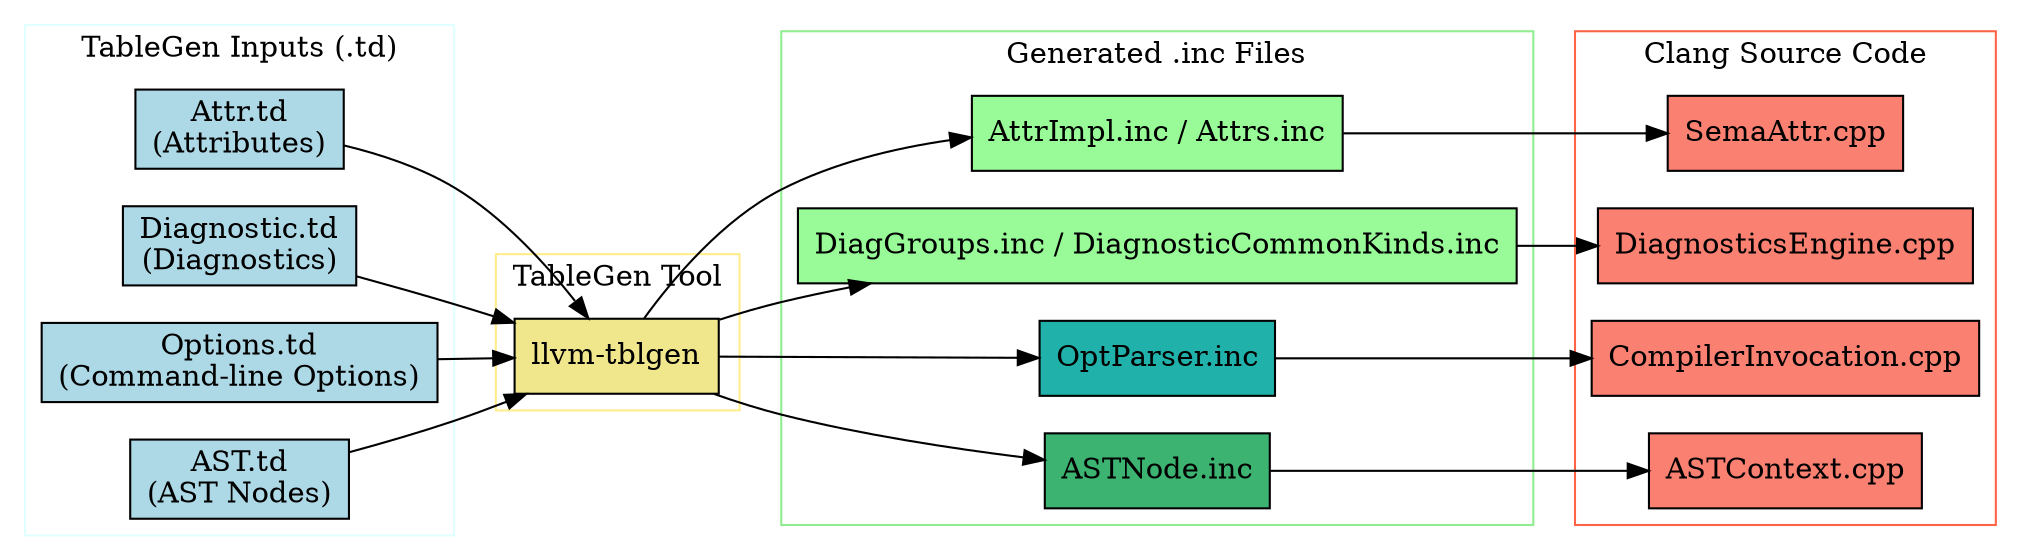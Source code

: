 digraph TableGenInClang {
    rankdir=LR;
    node [shape=box, style=filled];

    subgraph cluster_tablegen_input {
        label = "TableGen Inputs (.td)";
        color = lightcyan;

        AttrTD [label="Attr.td\n(Attributes)", fillcolor=lightblue];
        DiagTD [label="Diagnostic.td\n(Diagnostics)", fillcolor=lightblue];
        OptTD  [label="Options.td\n(Command-line Options)", fillcolor=lightblue];
        ASTTD  [label="AST.td\n(AST Nodes)", fillcolor=lightblue];
    }

    subgraph cluster_tablegen_tool {
        label = "TableGen Tool";
        color = lightgoldenrod1;

        TableGen [label="llvm-tblgen", fillcolor=khaki];
    }

    subgraph cluster_generated_files {
        label = "Generated .inc Files";
        color = lightgreen;

        AttrInc [label="AttrImpl.inc / Attrs.inc", fillcolor=palegreen];
        DiagInc [label="DiagGroups.inc / DiagnosticCommonKinds.inc", fillcolor=palegreen];
        OptInc  [label="OptParser.inc", fillcolor=lightseagreen];
        ASTInc  [label="ASTNode.inc", fillcolor=mediumseagreen];
    }

    subgraph cluster_clang_code {
        label = "Clang Source Code";
        color = tomato;

        AttrCpp [label="SemaAttr.cpp", fillcolor=salmon];
        DiagCpp [label="DiagnosticsEngine.cpp", fillcolor=salmon];
        OptCpp  [label="CompilerInvocation.cpp", fillcolor=salmon];
        ASTCpp  [label="ASTContext.cpp", fillcolor=salmon];
    }

    // Edges: td -> tblgen
    AttrTD -> TableGen;
    DiagTD -> TableGen;
    OptTD  -> TableGen;
    ASTTD  -> TableGen;

    // tblgen -> inc files
    TableGen -> AttrInc;
    TableGen -> DiagInc;
    TableGen -> OptInc;
    TableGen -> ASTInc;

    // inc files -> clang source
    AttrInc -> AttrCpp;
    DiagInc -> DiagCpp;
    OptInc  -> OptCpp;
    ASTInc  -> ASTCpp;
}
